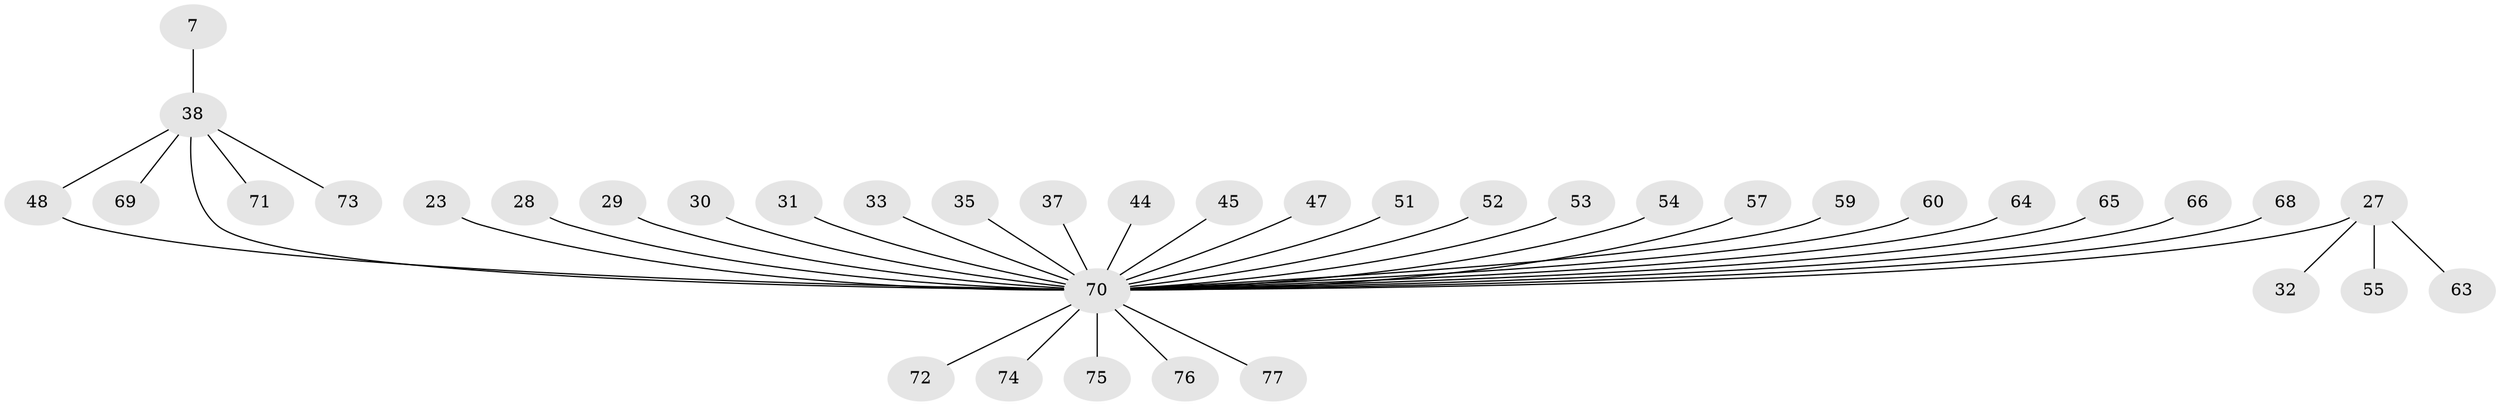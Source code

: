 // original degree distribution, {5: 0.025974025974025976, 40: 0.012987012987012988, 11: 0.012987012987012988, 3: 0.1038961038961039, 7: 0.012987012987012988, 4: 0.05194805194805195, 1: 0.5714285714285714, 10: 0.012987012987012988, 2: 0.16883116883116883, 6: 0.025974025974025976}
// Generated by graph-tools (version 1.1) at 2025/47/03/09/25 04:47:16]
// undirected, 38 vertices, 38 edges
graph export_dot {
graph [start="1"]
  node [color=gray90,style=filled];
  7;
  23 [super="+21"];
  27 [super="+17+4"];
  28;
  29;
  30;
  31;
  32;
  33;
  35;
  37;
  38 [super="+5+19+24"];
  44;
  45 [super="+15"];
  47 [super="+39"];
  48 [super="+1+11"];
  51;
  52;
  53;
  54;
  55;
  57 [super="+20"];
  59;
  60;
  63;
  64 [super="+6+36+46"];
  65 [super="+42+61"];
  66;
  68 [super="+67+58"];
  69;
  70 [super="+50+49+22+25+26+8+14"];
  71 [super="+62"];
  72;
  73;
  74;
  75;
  76 [super="+43"];
  77;
  7 -- 38;
  23 -- 70;
  27 -- 32;
  27 -- 55;
  27 -- 63;
  27 -- 70 [weight=4];
  28 -- 70 [weight=3];
  29 -- 70;
  30 -- 70;
  31 -- 70;
  33 -- 70;
  35 -- 70;
  37 -- 70;
  38 -- 69;
  38 -- 73 [weight=2];
  38 -- 48;
  38 -- 71;
  38 -- 70 [weight=5];
  44 -- 70;
  45 -- 70;
  47 -- 70;
  48 -- 70 [weight=6];
  51 -- 70;
  52 -- 70;
  53 -- 70;
  54 -- 70;
  57 -- 70 [weight=2];
  59 -- 70;
  60 -- 70;
  64 -- 70;
  65 -- 70;
  66 -- 70;
  68 -- 70 [weight=3];
  70 -- 74;
  70 -- 75;
  70 -- 76;
  70 -- 77;
  70 -- 72;
}

